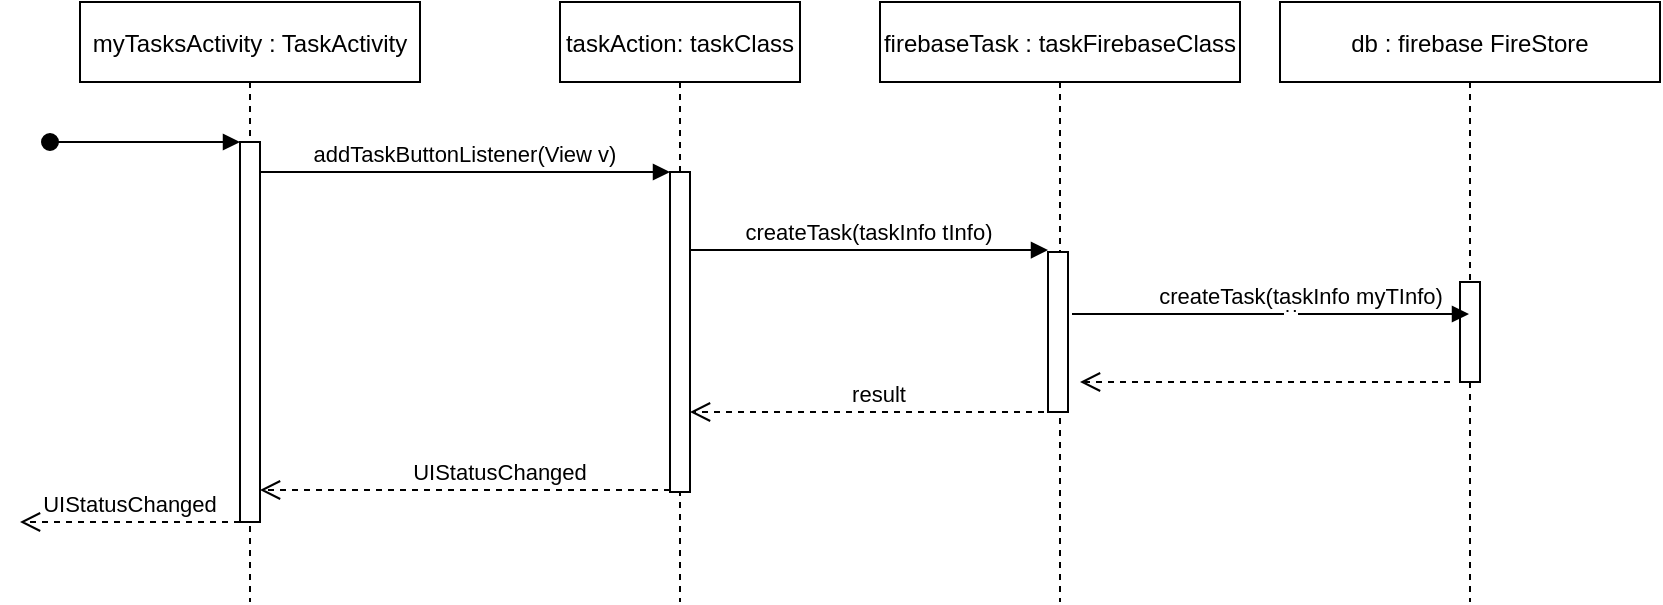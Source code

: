 <mxfile version="13.8.9-1" type="device"><diagram id="kgpKYQtTHZ0yAKxKKP6v" name="Page-1"><mxGraphModel dx="837" dy="520" grid="1" gridSize="10" guides="1" tooltips="1" connect="1" arrows="1" fold="1" page="1" pageScale="1" pageWidth="850" pageHeight="1100" math="0" shadow="0"><root><mxCell id="0"/><mxCell id="1" parent="0"/><mxCell id="3nuBFxr9cyL0pnOWT2aG-1" value="myTasksActivity : TaskActivity" style="shape=umlLifeline;perimeter=lifelinePerimeter;container=1;collapsible=0;recursiveResize=0;rounded=0;shadow=0;strokeWidth=1;" parent="1" vertex="1"><mxGeometry x="50" y="80" width="170" height="300" as="geometry"/></mxCell><mxCell id="3nuBFxr9cyL0pnOWT2aG-2" value="" style="points=[];perimeter=orthogonalPerimeter;rounded=0;shadow=0;strokeWidth=1;" parent="3nuBFxr9cyL0pnOWT2aG-1" vertex="1"><mxGeometry x="80" y="70" width="10" height="190" as="geometry"/></mxCell><mxCell id="3nuBFxr9cyL0pnOWT2aG-3" value="" style="verticalAlign=bottom;startArrow=oval;endArrow=block;startSize=8;shadow=0;strokeWidth=1;" parent="3nuBFxr9cyL0pnOWT2aG-1" target="3nuBFxr9cyL0pnOWT2aG-2" edge="1"><mxGeometry relative="1" as="geometry"><mxPoint x="-15" y="70" as="sourcePoint"/></mxGeometry></mxCell><mxCell id="3nuBFxr9cyL0pnOWT2aG-5" value="taskAction: taskClass" style="shape=umlLifeline;perimeter=lifelinePerimeter;container=1;collapsible=0;recursiveResize=0;rounded=0;shadow=0;strokeWidth=1;" parent="1" vertex="1"><mxGeometry x="290" y="80" width="120" height="300" as="geometry"/></mxCell><mxCell id="3nuBFxr9cyL0pnOWT2aG-6" value="" style="points=[];perimeter=orthogonalPerimeter;rounded=0;shadow=0;strokeWidth=1;" parent="3nuBFxr9cyL0pnOWT2aG-5" vertex="1"><mxGeometry x="55" y="85" width="10" height="160" as="geometry"/></mxCell><mxCell id="3nuBFxr9cyL0pnOWT2aG-7" value="UIStatusChanged" style="verticalAlign=bottom;endArrow=open;dashed=1;endSize=8;exitX=0;exitY=0.95;shadow=0;strokeWidth=1;" parent="1" edge="1"><mxGeometry x="-0.171" relative="1" as="geometry"><mxPoint x="140" y="324.0" as="targetPoint"/><mxPoint x="345" y="324.0" as="sourcePoint"/><mxPoint as="offset"/></mxGeometry></mxCell><mxCell id="3nuBFxr9cyL0pnOWT2aG-8" value="addTaskButtonListener(View v)" style="verticalAlign=bottom;endArrow=block;entryX=0;entryY=0;shadow=0;strokeWidth=1;" parent="1" source="3nuBFxr9cyL0pnOWT2aG-2" target="3nuBFxr9cyL0pnOWT2aG-6" edge="1"><mxGeometry relative="1" as="geometry"><mxPoint x="275" y="160" as="sourcePoint"/></mxGeometry></mxCell><mxCell id="3nuBFxr9cyL0pnOWT2aG-9" value="createTask(taskInfo tInfo)" style="verticalAlign=bottom;endArrow=block;entryX=0;entryY=-0.012;shadow=0;strokeWidth=1;entryDx=0;entryDy=0;entryPerimeter=0;" parent="1" source="3nuBFxr9cyL0pnOWT2aG-6" target="3nuBFxr9cyL0pnOWT2aG-4" edge="1"><mxGeometry relative="1" as="geometry"><mxPoint x="240" y="200" as="sourcePoint"/></mxGeometry></mxCell><mxCell id="3nuBFxr9cyL0pnOWT2aG-10" value="result" style="verticalAlign=bottom;endArrow=open;dashed=1;endSize=8;exitX=1;exitY=0.95;shadow=0;strokeWidth=1;" parent="1" edge="1"><mxGeometry relative="1" as="geometry"><mxPoint x="355" y="285" as="targetPoint"/><mxPoint x="544" y="285" as="sourcePoint"/></mxGeometry></mxCell><mxCell id="RB63Zt3l6AejsdcKECTA-2" value="firebaseTask : taskFirebaseClass" style="shape=umlLifeline;perimeter=lifelinePerimeter;container=1;collapsible=0;recursiveResize=0;rounded=0;shadow=0;strokeWidth=1;" vertex="1" parent="1"><mxGeometry x="450" y="80" width="180" height="300" as="geometry"/></mxCell><mxCell id="RB63Zt3l6AejsdcKECTA-5" value="db : firebase FireStore" style="shape=umlLifeline;perimeter=lifelinePerimeter;container=1;collapsible=0;recursiveResize=0;rounded=0;shadow=0;strokeWidth=1;" vertex="1" parent="1"><mxGeometry x="650" y="80" width="190" height="300" as="geometry"/></mxCell><mxCell id="RB63Zt3l6AejsdcKECTA-6" value="" style="points=[];perimeter=orthogonalPerimeter;rounded=0;shadow=0;strokeWidth=1;" vertex="1" parent="RB63Zt3l6AejsdcKECTA-5"><mxGeometry x="90" y="140" width="10" height="50" as="geometry"/></mxCell><mxCell id="3nuBFxr9cyL0pnOWT2aG-4" value="" style="points=[];perimeter=orthogonalPerimeter;rounded=0;shadow=0;strokeWidth=1;" parent="1" vertex="1"><mxGeometry x="534" y="205" width="10" height="80" as="geometry"/></mxCell><mxCell id="RB63Zt3l6AejsdcKECTA-8" value="" style="verticalAlign=bottom;endArrow=block;shadow=0;strokeWidth=1;" edge="1" parent="1" target="RB63Zt3l6AejsdcKECTA-5"><mxGeometry relative="1" as="geometry"><mxPoint x="546" y="236" as="sourcePoint"/><mxPoint x="716" y="236" as="targetPoint"/></mxGeometry></mxCell><mxCell id="RB63Zt3l6AejsdcKECTA-10" value="h" style="edgeLabel;html=1;align=center;verticalAlign=middle;resizable=0;points=[];" vertex="1" connectable="0" parent="RB63Zt3l6AejsdcKECTA-8"><mxGeometry x="0.098" y="5" relative="1" as="geometry"><mxPoint as="offset"/></mxGeometry></mxCell><mxCell id="RB63Zt3l6AejsdcKECTA-11" value="createTask(taskInfo myTInfo)" style="edgeLabel;html=1;align=center;verticalAlign=middle;resizable=0;points=[];" vertex="1" connectable="0" parent="RB63Zt3l6AejsdcKECTA-8"><mxGeometry x="0.149" y="4" relative="1" as="geometry"><mxPoint y="-5" as="offset"/></mxGeometry></mxCell><mxCell id="RB63Zt3l6AejsdcKECTA-9" value="" style="verticalAlign=bottom;endArrow=open;dashed=1;endSize=8;exitX=-0.5;exitY=0.82;shadow=0;strokeWidth=1;exitDx=0;exitDy=0;exitPerimeter=0;" edge="1" parent="1"><mxGeometry relative="1" as="geometry"><mxPoint x="550" y="270" as="targetPoint"/><mxPoint x="735" y="270" as="sourcePoint"/></mxGeometry></mxCell><mxCell id="RB63Zt3l6AejsdcKECTA-13" value="UIStatusChanged" style="verticalAlign=bottom;endArrow=open;dashed=1;endSize=8;shadow=0;strokeWidth=1;" edge="1" parent="1"><mxGeometry relative="1" as="geometry"><mxPoint x="20" y="340.0" as="targetPoint"/><mxPoint x="130" y="340" as="sourcePoint"/></mxGeometry></mxCell></root></mxGraphModel></diagram></mxfile>